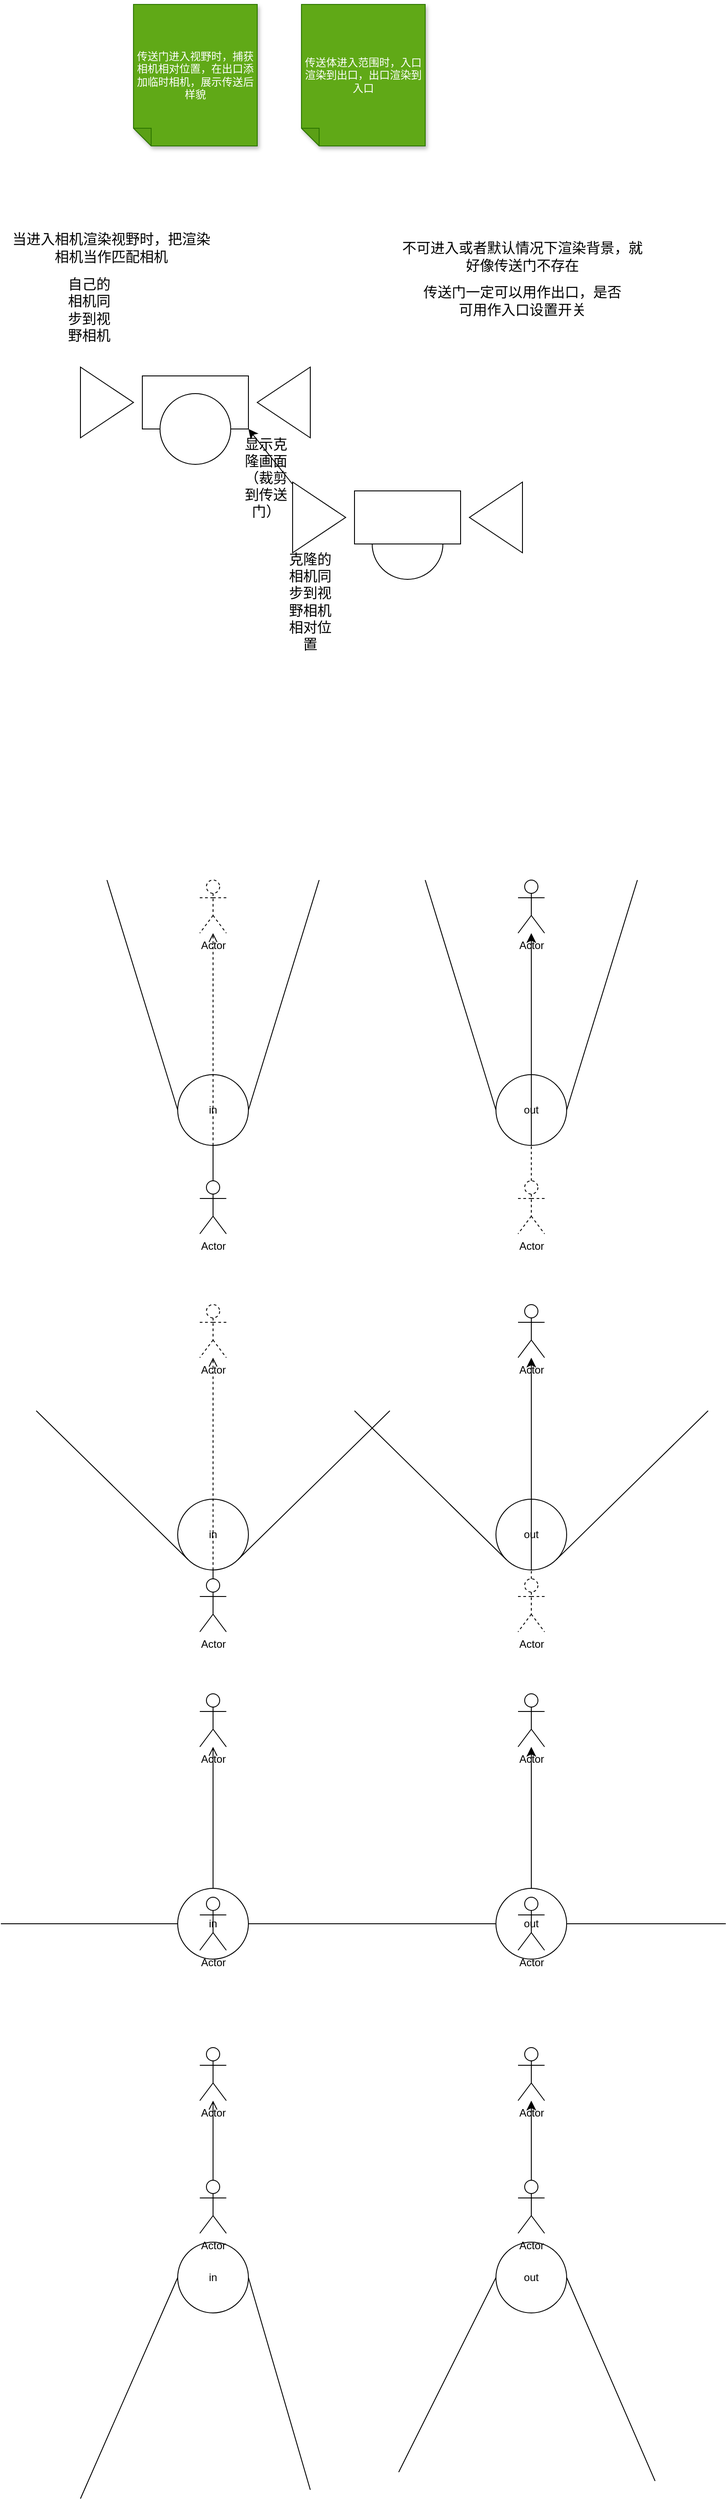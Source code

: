 <mxfile version="26.1.1">
  <diagram id="C5RBs43oDa-KdzZeNtuy" name="Page-1">
    <mxGraphModel dx="2868" dy="1772" grid="1" gridSize="10" guides="1" tooltips="1" connect="1" arrows="1" fold="1" page="1" pageScale="1" pageWidth="827" pageHeight="1169" background="none" math="0" shadow="0">
      <root>
        <mxCell id="WIyWlLk6GJQsqaUBKTNV-0" />
        <mxCell id="WIyWlLk6GJQsqaUBKTNV-1" parent="WIyWlLk6GJQsqaUBKTNV-0" />
        <mxCell id="RU7xWXoFZROZT3w_J7ug-0" value="传送门进入视野时，捕获相机相对位置，在出口添加临时相机，展示传送后样貌" style="shape=note;whiteSpace=wrap;html=1;backgroundOutline=1;darkOpacity=0.05;fillStyle=auto;direction=west;gradientDirection=north;shadow=1;size=20;pointerEvents=1;fillColor=#60a917;fontColor=#ffffff;strokeColor=#2D7600;" parent="WIyWlLk6GJQsqaUBKTNV-1" vertex="1">
          <mxGeometry x="150" y="210" width="140" height="160" as="geometry" />
        </mxCell>
        <mxCell id="lXydgKdb8dQbWVLl66ff-0" value="传送体进入范围时，入口渲染到出口，出口渲染到入口" style="shape=note;whiteSpace=wrap;html=1;backgroundOutline=1;darkOpacity=0.05;fillStyle=auto;direction=west;gradientDirection=north;shadow=1;size=20;pointerEvents=1;fillColor=#60a917;fontColor=#ffffff;strokeColor=#2D7600;" vertex="1" parent="WIyWlLk6GJQsqaUBKTNV-1">
          <mxGeometry x="340" y="210" width="140" height="160" as="geometry" />
        </mxCell>
        <mxCell id="lXydgKdb8dQbWVLl66ff-1" value="" style="whiteSpace=wrap;html=1;" vertex="1" parent="WIyWlLk6GJQsqaUBKTNV-1">
          <mxGeometry x="160" y="630" width="120" height="60" as="geometry" />
        </mxCell>
        <mxCell id="lXydgKdb8dQbWVLl66ff-3" value="" style="ellipse;whiteSpace=wrap;html=1;" vertex="1" parent="WIyWlLk6GJQsqaUBKTNV-1">
          <mxGeometry x="180" y="650" width="80" height="80" as="geometry" />
        </mxCell>
        <mxCell id="lXydgKdb8dQbWVLl66ff-4" value="" style="ellipse;whiteSpace=wrap;html=1;" vertex="1" parent="WIyWlLk6GJQsqaUBKTNV-1">
          <mxGeometry x="420" y="780" width="80" height="80" as="geometry" />
        </mxCell>
        <mxCell id="lXydgKdb8dQbWVLl66ff-2" value="" style="whiteSpace=wrap;html=1;" vertex="1" parent="WIyWlLk6GJQsqaUBKTNV-1">
          <mxGeometry x="400" y="760" width="120" height="60" as="geometry" />
        </mxCell>
        <mxCell id="lXydgKdb8dQbWVLl66ff-5" value="" style="triangle;whiteSpace=wrap;html=1;" vertex="1" parent="WIyWlLk6GJQsqaUBKTNV-1">
          <mxGeometry x="90" y="620" width="60" height="80" as="geometry" />
        </mxCell>
        <mxCell id="lXydgKdb8dQbWVLl66ff-6" value="" style="triangle;whiteSpace=wrap;html=1;" vertex="1" parent="WIyWlLk6GJQsqaUBKTNV-1">
          <mxGeometry x="330" y="750" width="60" height="80" as="geometry" />
        </mxCell>
        <mxCell id="lXydgKdb8dQbWVLl66ff-7" value="" style="triangle;whiteSpace=wrap;html=1;rotation=-180;" vertex="1" parent="WIyWlLk6GJQsqaUBKTNV-1">
          <mxGeometry x="530" y="750" width="60" height="80" as="geometry" />
        </mxCell>
        <mxCell id="lXydgKdb8dQbWVLl66ff-8" value="" style="triangle;whiteSpace=wrap;html=1;rotation=-180;" vertex="1" parent="WIyWlLk6GJQsqaUBKTNV-1">
          <mxGeometry x="290" y="620" width="60" height="80" as="geometry" />
        </mxCell>
        <mxCell id="lXydgKdb8dQbWVLl66ff-10" value="自己的相机同步到视野相机" style="text;strokeColor=none;align=center;fillColor=none;html=1;verticalAlign=middle;whiteSpace=wrap;rounded=0;fontSize=16;" vertex="1" parent="WIyWlLk6GJQsqaUBKTNV-1">
          <mxGeometry x="70" y="540" width="60" height="30" as="geometry" />
        </mxCell>
        <mxCell id="lXydgKdb8dQbWVLl66ff-11" value="克隆的相机同步到视野相机相对位置" style="text;strokeColor=none;align=center;fillColor=none;html=1;verticalAlign=middle;whiteSpace=wrap;rounded=0;fontSize=16;" vertex="1" parent="WIyWlLk6GJQsqaUBKTNV-1">
          <mxGeometry x="320" y="870" width="60" height="30" as="geometry" />
        </mxCell>
        <mxCell id="lXydgKdb8dQbWVLl66ff-12" value="" style="edgeStyle=none;orthogonalLoop=1;jettySize=auto;html=1;rounded=0;fontSize=12;startSize=8;endSize=8;curved=1;entryX=1;entryY=1;entryDx=0;entryDy=0;" edge="1" parent="WIyWlLk6GJQsqaUBKTNV-1" source="lXydgKdb8dQbWVLl66ff-6" target="lXydgKdb8dQbWVLl66ff-1">
          <mxGeometry width="120" relative="1" as="geometry">
            <mxPoint x="190" y="780" as="sourcePoint" />
            <mxPoint x="310" y="780" as="targetPoint" />
            <Array as="points" />
          </mxGeometry>
        </mxCell>
        <mxCell id="lXydgKdb8dQbWVLl66ff-13" value="显示克隆画面（裁剪到传送门）" style="text;strokeColor=none;align=center;fillColor=none;html=1;verticalAlign=middle;whiteSpace=wrap;rounded=0;fontSize=16;" vertex="1" parent="WIyWlLk6GJQsqaUBKTNV-1">
          <mxGeometry x="270" y="730" width="60" height="30" as="geometry" />
        </mxCell>
        <mxCell id="lXydgKdb8dQbWVLl66ff-14" value="当进入相机渲染视野时，把渲染相机当作匹配相机" style="text;strokeColor=none;align=center;fillColor=none;html=1;verticalAlign=middle;whiteSpace=wrap;rounded=0;fontSize=16;" vertex="1" parent="WIyWlLk6GJQsqaUBKTNV-1">
          <mxGeometry x="10" y="470" width="230" height="30" as="geometry" />
        </mxCell>
        <mxCell id="lXydgKdb8dQbWVLl66ff-15" value="不可进入或者默认情况下渲染背景，就好像传送门不存在" style="text;strokeColor=none;align=center;fillColor=none;html=1;verticalAlign=middle;whiteSpace=wrap;rounded=0;fontSize=16;" vertex="1" parent="WIyWlLk6GJQsqaUBKTNV-1">
          <mxGeometry x="450" y="480" width="280" height="30" as="geometry" />
        </mxCell>
        <mxCell id="lXydgKdb8dQbWVLl66ff-16" value="传送门一定可以用作出口，是否可用作入口设置开关" style="text;strokeColor=none;align=center;fillColor=none;html=1;verticalAlign=middle;whiteSpace=wrap;rounded=0;fontSize=16;" vertex="1" parent="WIyWlLk6GJQsqaUBKTNV-1">
          <mxGeometry x="475" y="530" width="230" height="30" as="geometry" />
        </mxCell>
        <mxCell id="lXydgKdb8dQbWVLl66ff-20" value="out" style="ellipse;whiteSpace=wrap;html=1;" vertex="1" parent="WIyWlLk6GJQsqaUBKTNV-1">
          <mxGeometry x="560" y="1420" width="80" height="80" as="geometry" />
        </mxCell>
        <mxCell id="lXydgKdb8dQbWVLl66ff-30" value="" style="endArrow=none;html=1;rounded=0;fontSize=12;startSize=8;endSize=8;curved=1;exitX=1;exitY=0.5;exitDx=0;exitDy=0;" edge="1" parent="WIyWlLk6GJQsqaUBKTNV-1" source="lXydgKdb8dQbWVLl66ff-20">
          <mxGeometry width="50" height="50" relative="1" as="geometry">
            <mxPoint x="680" y="1500" as="sourcePoint" />
            <mxPoint x="720" y="1200" as="targetPoint" />
          </mxGeometry>
        </mxCell>
        <mxCell id="lXydgKdb8dQbWVLl66ff-31" value="" style="endArrow=none;html=1;rounded=0;fontSize=12;startSize=8;endSize=8;curved=1;exitX=0;exitY=0.5;exitDx=0;exitDy=0;" edge="1" parent="WIyWlLk6GJQsqaUBKTNV-1" source="lXydgKdb8dQbWVLl66ff-20">
          <mxGeometry width="50" height="50" relative="1" as="geometry">
            <mxPoint x="520" y="1500" as="sourcePoint" />
            <mxPoint x="480" y="1200" as="targetPoint" />
          </mxGeometry>
        </mxCell>
        <mxCell id="lXydgKdb8dQbWVLl66ff-32" value="" style="endArrow=classic;html=1;rounded=0;fontSize=12;startSize=8;endSize=8;curved=1;exitX=0.5;exitY=0;exitDx=0;exitDy=0;exitPerimeter=0;entryX=0.5;entryY=1;entryDx=0;entryDy=0;" edge="1" parent="WIyWlLk6GJQsqaUBKTNV-1">
          <mxGeometry width="50" height="50" relative="1" as="geometry">
            <mxPoint x="600" y="1500" as="sourcePoint" />
            <mxPoint x="600" y="1260" as="targetPoint" />
          </mxGeometry>
        </mxCell>
        <mxCell id="lXydgKdb8dQbWVLl66ff-33" value="in" style="ellipse;whiteSpace=wrap;html=1;" vertex="1" parent="WIyWlLk6GJQsqaUBKTNV-1">
          <mxGeometry x="200" y="1420" width="80" height="80" as="geometry" />
        </mxCell>
        <mxCell id="lXydgKdb8dQbWVLl66ff-34" value="Actor" style="shape=umlActor;verticalLabelPosition=bottom;verticalAlign=top;html=1;outlineConnect=0;" vertex="1" parent="WIyWlLk6GJQsqaUBKTNV-1">
          <mxGeometry x="225" y="1540" width="30" height="60" as="geometry" />
        </mxCell>
        <mxCell id="lXydgKdb8dQbWVLl66ff-35" value="" style="endArrow=none;html=1;rounded=0;fontSize=12;startSize=8;endSize=8;curved=1;exitX=0.5;exitY=0;exitDx=0;exitDy=0;exitPerimeter=0;entryX=0.5;entryY=1;entryDx=0;entryDy=0;strokeColor=default;startFill=0;" edge="1" source="lXydgKdb8dQbWVLl66ff-34" target="lXydgKdb8dQbWVLl66ff-33" parent="WIyWlLk6GJQsqaUBKTNV-1">
          <mxGeometry width="50" height="50" relative="1" as="geometry">
            <mxPoint x="480" y="1690" as="sourcePoint" />
            <mxPoint x="530" y="1640" as="targetPoint" />
          </mxGeometry>
        </mxCell>
        <mxCell id="lXydgKdb8dQbWVLl66ff-36" value="" style="endArrow=none;html=1;rounded=0;fontSize=12;startSize=8;endSize=8;curved=1;exitX=1;exitY=0.5;exitDx=0;exitDy=0;" edge="1" parent="WIyWlLk6GJQsqaUBKTNV-1" source="lXydgKdb8dQbWVLl66ff-33">
          <mxGeometry width="50" height="50" relative="1" as="geometry">
            <mxPoint x="280" y="1540" as="sourcePoint" />
            <mxPoint x="360" y="1200" as="targetPoint" />
          </mxGeometry>
        </mxCell>
        <mxCell id="lXydgKdb8dQbWVLl66ff-37" value="" style="endArrow=none;html=1;rounded=0;fontSize=12;startSize=8;endSize=8;curved=1;exitX=0;exitY=0.5;exitDx=0;exitDy=0;" edge="1" parent="WIyWlLk6GJQsqaUBKTNV-1" source="lXydgKdb8dQbWVLl66ff-33">
          <mxGeometry width="50" height="50" relative="1" as="geometry">
            <mxPoint x="200" y="1540" as="sourcePoint" />
            <mxPoint x="120" y="1200" as="targetPoint" />
          </mxGeometry>
        </mxCell>
        <mxCell id="lXydgKdb8dQbWVLl66ff-38" value="Actor" style="shape=umlActor;verticalLabelPosition=bottom;verticalAlign=top;html=1;outlineConnect=0;" vertex="1" parent="WIyWlLk6GJQsqaUBKTNV-1">
          <mxGeometry x="585" y="1200" width="30" height="60" as="geometry" />
        </mxCell>
        <mxCell id="lXydgKdb8dQbWVLl66ff-39" value="" style="endArrow=open;html=1;rounded=0;fontSize=12;startSize=8;endSize=8;curved=1;exitX=0.5;exitY=0;exitDx=0;exitDy=0;exitPerimeter=0;entryX=0.5;entryY=1;entryDx=0;entryDy=0;dashed=1;endFill=0;" edge="1" parent="WIyWlLk6GJQsqaUBKTNV-1">
          <mxGeometry width="50" height="50" relative="1" as="geometry">
            <mxPoint x="240" y="1500" as="sourcePoint" />
            <mxPoint x="240" y="1260" as="targetPoint" />
          </mxGeometry>
        </mxCell>
        <mxCell id="lXydgKdb8dQbWVLl66ff-40" value="Actor" style="shape=umlActor;verticalLabelPosition=bottom;verticalAlign=top;html=1;outlineConnect=0;dashed=1;" vertex="1" parent="WIyWlLk6GJQsqaUBKTNV-1">
          <mxGeometry x="225" y="1200" width="30" height="60" as="geometry" />
        </mxCell>
        <mxCell id="lXydgKdb8dQbWVLl66ff-41" value="Actor" style="shape=umlActor;verticalLabelPosition=bottom;verticalAlign=top;html=1;outlineConnect=0;dashed=1;" vertex="1" parent="WIyWlLk6GJQsqaUBKTNV-1">
          <mxGeometry x="585" y="1540" width="30" height="60" as="geometry" />
        </mxCell>
        <mxCell id="lXydgKdb8dQbWVLl66ff-42" value="" style="endArrow=none;html=1;rounded=0;fontSize=12;startSize=8;endSize=8;curved=1;exitX=0.5;exitY=0;exitDx=0;exitDy=0;exitPerimeter=0;entryX=0.5;entryY=1;entryDx=0;entryDy=0;strokeColor=default;startFill=0;dashed=1;" edge="1" source="lXydgKdb8dQbWVLl66ff-41" parent="WIyWlLk6GJQsqaUBKTNV-1">
          <mxGeometry width="50" height="50" relative="1" as="geometry">
            <mxPoint x="840" y="1690" as="sourcePoint" />
            <mxPoint x="600" y="1500" as="targetPoint" />
          </mxGeometry>
        </mxCell>
        <mxCell id="lXydgKdb8dQbWVLl66ff-43" value="out" style="ellipse;whiteSpace=wrap;html=1;" vertex="1" parent="WIyWlLk6GJQsqaUBKTNV-1">
          <mxGeometry x="560" y="1900" width="80" height="80" as="geometry" />
        </mxCell>
        <mxCell id="lXydgKdb8dQbWVLl66ff-44" value="" style="endArrow=none;html=1;rounded=0;fontSize=12;startSize=8;endSize=8;curved=1;exitX=1;exitY=1;exitDx=0;exitDy=0;" edge="1" source="lXydgKdb8dQbWVLl66ff-43" parent="WIyWlLk6GJQsqaUBKTNV-1">
          <mxGeometry width="50" height="50" relative="1" as="geometry">
            <mxPoint x="680" y="1980" as="sourcePoint" />
            <mxPoint x="800" y="1800" as="targetPoint" />
          </mxGeometry>
        </mxCell>
        <mxCell id="lXydgKdb8dQbWVLl66ff-45" value="" style="endArrow=none;html=1;rounded=0;fontSize=12;startSize=8;endSize=8;curved=1;exitX=0;exitY=1;exitDx=0;exitDy=0;" edge="1" source="lXydgKdb8dQbWVLl66ff-43" parent="WIyWlLk6GJQsqaUBKTNV-1">
          <mxGeometry width="50" height="50" relative="1" as="geometry">
            <mxPoint x="520" y="1980" as="sourcePoint" />
            <mxPoint x="400" y="1800" as="targetPoint" />
          </mxGeometry>
        </mxCell>
        <mxCell id="lXydgKdb8dQbWVLl66ff-46" value="" style="endArrow=classic;html=1;rounded=0;fontSize=12;startSize=8;endSize=8;curved=1;exitX=0.5;exitY=0;exitDx=0;exitDy=0;exitPerimeter=0;entryX=0.5;entryY=1;entryDx=0;entryDy=0;" edge="1" parent="WIyWlLk6GJQsqaUBKTNV-1">
          <mxGeometry width="50" height="50" relative="1" as="geometry">
            <mxPoint x="600" y="1980" as="sourcePoint" />
            <mxPoint x="600" y="1740" as="targetPoint" />
          </mxGeometry>
        </mxCell>
        <mxCell id="lXydgKdb8dQbWVLl66ff-47" value="in" style="ellipse;whiteSpace=wrap;html=1;" vertex="1" parent="WIyWlLk6GJQsqaUBKTNV-1">
          <mxGeometry x="200" y="1900" width="80" height="80" as="geometry" />
        </mxCell>
        <mxCell id="lXydgKdb8dQbWVLl66ff-48" value="Actor" style="shape=umlActor;verticalLabelPosition=bottom;verticalAlign=top;html=1;outlineConnect=0;" vertex="1" parent="WIyWlLk6GJQsqaUBKTNV-1">
          <mxGeometry x="225" y="1990" width="30" height="60" as="geometry" />
        </mxCell>
        <mxCell id="lXydgKdb8dQbWVLl66ff-49" value="" style="endArrow=none;html=1;rounded=0;fontSize=12;startSize=8;endSize=8;curved=1;exitX=0.5;exitY=0;exitDx=0;exitDy=0;exitPerimeter=0;entryX=0.5;entryY=1;entryDx=0;entryDy=0;strokeColor=default;startFill=0;" edge="1" source="lXydgKdb8dQbWVLl66ff-48" target="lXydgKdb8dQbWVLl66ff-47" parent="WIyWlLk6GJQsqaUBKTNV-1">
          <mxGeometry width="50" height="50" relative="1" as="geometry">
            <mxPoint x="480" y="2170" as="sourcePoint" />
            <mxPoint x="530" y="2120" as="targetPoint" />
          </mxGeometry>
        </mxCell>
        <mxCell id="lXydgKdb8dQbWVLl66ff-50" value="" style="endArrow=none;html=1;rounded=0;fontSize=12;startSize=8;endSize=8;curved=1;exitX=1;exitY=1;exitDx=0;exitDy=0;" edge="1" source="lXydgKdb8dQbWVLl66ff-47" parent="WIyWlLk6GJQsqaUBKTNV-1">
          <mxGeometry width="50" height="50" relative="1" as="geometry">
            <mxPoint x="280" y="2020" as="sourcePoint" />
            <mxPoint x="440" y="1800" as="targetPoint" />
          </mxGeometry>
        </mxCell>
        <mxCell id="lXydgKdb8dQbWVLl66ff-51" value="" style="endArrow=none;html=1;rounded=0;fontSize=12;startSize=8;endSize=8;curved=1;exitX=0;exitY=1;exitDx=0;exitDy=0;" edge="1" source="lXydgKdb8dQbWVLl66ff-47" parent="WIyWlLk6GJQsqaUBKTNV-1">
          <mxGeometry width="50" height="50" relative="1" as="geometry">
            <mxPoint x="200" y="2020" as="sourcePoint" />
            <mxPoint x="40" y="1800" as="targetPoint" />
          </mxGeometry>
        </mxCell>
        <mxCell id="lXydgKdb8dQbWVLl66ff-52" value="Actor" style="shape=umlActor;verticalLabelPosition=bottom;verticalAlign=top;html=1;outlineConnect=0;" vertex="1" parent="WIyWlLk6GJQsqaUBKTNV-1">
          <mxGeometry x="585" y="1680" width="30" height="60" as="geometry" />
        </mxCell>
        <mxCell id="lXydgKdb8dQbWVLl66ff-53" value="" style="endArrow=open;html=1;rounded=0;fontSize=12;startSize=8;endSize=8;curved=1;exitX=0.5;exitY=0;exitDx=0;exitDy=0;exitPerimeter=0;entryX=0.5;entryY=1;entryDx=0;entryDy=0;dashed=1;endFill=0;" edge="1" parent="WIyWlLk6GJQsqaUBKTNV-1">
          <mxGeometry width="50" height="50" relative="1" as="geometry">
            <mxPoint x="240" y="1980" as="sourcePoint" />
            <mxPoint x="240" y="1740" as="targetPoint" />
          </mxGeometry>
        </mxCell>
        <mxCell id="lXydgKdb8dQbWVLl66ff-54" value="Actor" style="shape=umlActor;verticalLabelPosition=bottom;verticalAlign=top;html=1;outlineConnect=0;dashed=1;" vertex="1" parent="WIyWlLk6GJQsqaUBKTNV-1">
          <mxGeometry x="225" y="1680" width="30" height="60" as="geometry" />
        </mxCell>
        <mxCell id="lXydgKdb8dQbWVLl66ff-55" value="Actor" style="shape=umlActor;verticalLabelPosition=bottom;verticalAlign=top;html=1;outlineConnect=0;dashed=1;" vertex="1" parent="WIyWlLk6GJQsqaUBKTNV-1">
          <mxGeometry x="585" y="1990" width="30" height="60" as="geometry" />
        </mxCell>
        <mxCell id="lXydgKdb8dQbWVLl66ff-56" value="" style="endArrow=none;html=1;rounded=0;fontSize=12;startSize=8;endSize=8;curved=1;exitX=0.5;exitY=0;exitDx=0;exitDy=0;exitPerimeter=0;entryX=0.5;entryY=1;entryDx=0;entryDy=0;strokeColor=default;startFill=0;dashed=1;" edge="1" source="lXydgKdb8dQbWVLl66ff-55" parent="WIyWlLk6GJQsqaUBKTNV-1">
          <mxGeometry width="50" height="50" relative="1" as="geometry">
            <mxPoint x="840" y="2170" as="sourcePoint" />
            <mxPoint x="600" y="1980" as="targetPoint" />
          </mxGeometry>
        </mxCell>
        <mxCell id="lXydgKdb8dQbWVLl66ff-58" value="" style="endArrow=none;html=1;rounded=0;fontSize=12;startSize=8;endSize=8;curved=1;exitX=1;exitY=0.5;exitDx=0;exitDy=0;" edge="1" source="lXydgKdb8dQbWVLl66ff-66" parent="WIyWlLk6GJQsqaUBKTNV-1">
          <mxGeometry width="50" height="50" relative="1" as="geometry">
            <mxPoint x="680" y="2420" as="sourcePoint" />
            <mxPoint x="820" y="2380" as="targetPoint" />
          </mxGeometry>
        </mxCell>
        <mxCell id="lXydgKdb8dQbWVLl66ff-59" value="" style="endArrow=none;html=1;rounded=0;fontSize=12;startSize=8;endSize=8;curved=1;exitX=0;exitY=0.5;exitDx=0;exitDy=0;" edge="1" source="lXydgKdb8dQbWVLl66ff-66" parent="WIyWlLk6GJQsqaUBKTNV-1">
          <mxGeometry width="50" height="50" relative="1" as="geometry">
            <mxPoint x="520" y="2420" as="sourcePoint" />
            <mxPoint x="360" y="2380" as="targetPoint" />
          </mxGeometry>
        </mxCell>
        <mxCell id="lXydgKdb8dQbWVLl66ff-60" value="" style="endArrow=classic;html=1;rounded=0;fontSize=12;startSize=8;endSize=8;curved=1;exitX=0.5;exitY=0;exitDx=0;exitDy=0;exitPerimeter=0;entryX=0.5;entryY=1;entryDx=0;entryDy=0;" edge="1" parent="WIyWlLk6GJQsqaUBKTNV-1">
          <mxGeometry width="50" height="50" relative="1" as="geometry">
            <mxPoint x="600" y="2420" as="sourcePoint" />
            <mxPoint x="600" y="2180" as="targetPoint" />
          </mxGeometry>
        </mxCell>
        <mxCell id="lXydgKdb8dQbWVLl66ff-61" value="" style="endArrow=none;html=1;rounded=0;fontSize=12;startSize=8;endSize=8;curved=1;exitX=0.5;exitY=0;exitDx=0;exitDy=0;exitPerimeter=0;entryX=0.5;entryY=1;entryDx=0;entryDy=0;strokeColor=default;startFill=0;" edge="1" source="lXydgKdb8dQbWVLl66ff-68" target="lXydgKdb8dQbWVLl66ff-67" parent="WIyWlLk6GJQsqaUBKTNV-1">
          <mxGeometry width="50" height="50" relative="1" as="geometry">
            <mxPoint x="480" y="2610" as="sourcePoint" />
            <mxPoint x="530" y="2560" as="targetPoint" />
          </mxGeometry>
        </mxCell>
        <mxCell id="lXydgKdb8dQbWVLl66ff-62" value="" style="endArrow=none;html=1;rounded=0;fontSize=12;startSize=8;endSize=8;curved=1;exitX=1;exitY=0.5;exitDx=0;exitDy=0;" edge="1" source="lXydgKdb8dQbWVLl66ff-67" parent="WIyWlLk6GJQsqaUBKTNV-1">
          <mxGeometry width="50" height="50" relative="1" as="geometry">
            <mxPoint x="280" y="2460" as="sourcePoint" />
            <mxPoint x="480" y="2380" as="targetPoint" />
          </mxGeometry>
        </mxCell>
        <mxCell id="lXydgKdb8dQbWVLl66ff-63" value="" style="endArrow=none;html=1;rounded=0;fontSize=12;startSize=8;endSize=8;curved=1;exitX=0;exitY=0.5;exitDx=0;exitDy=0;" edge="1" source="lXydgKdb8dQbWVLl66ff-67" parent="WIyWlLk6GJQsqaUBKTNV-1">
          <mxGeometry width="50" height="50" relative="1" as="geometry">
            <mxPoint x="200" y="2460" as="sourcePoint" />
            <mxPoint y="2380" as="targetPoint" />
          </mxGeometry>
        </mxCell>
        <mxCell id="lXydgKdb8dQbWVLl66ff-64" value="" style="endArrow=open;html=1;rounded=0;fontSize=12;startSize=8;endSize=8;curved=1;exitX=0.5;exitY=0;exitDx=0;exitDy=0;exitPerimeter=0;entryX=0.5;entryY=1;entryDx=0;entryDy=0;endFill=0;" edge="1" parent="WIyWlLk6GJQsqaUBKTNV-1">
          <mxGeometry width="50" height="50" relative="1" as="geometry">
            <mxPoint x="240" y="2420" as="sourcePoint" />
            <mxPoint x="240" y="2180" as="targetPoint" />
          </mxGeometry>
        </mxCell>
        <mxCell id="lXydgKdb8dQbWVLl66ff-65" value="" style="endArrow=none;html=1;rounded=0;fontSize=12;startSize=8;endSize=8;curved=1;exitX=0.5;exitY=0;exitDx=0;exitDy=0;exitPerimeter=0;entryX=0.5;entryY=1;entryDx=0;entryDy=0;strokeColor=default;startFill=0;dashed=1;" edge="1" source="lXydgKdb8dQbWVLl66ff-71" parent="WIyWlLk6GJQsqaUBKTNV-1">
          <mxGeometry width="50" height="50" relative="1" as="geometry">
            <mxPoint x="840" y="2610" as="sourcePoint" />
            <mxPoint x="600" y="2420" as="targetPoint" />
          </mxGeometry>
        </mxCell>
        <mxCell id="lXydgKdb8dQbWVLl66ff-66" value="out" style="ellipse;whiteSpace=wrap;html=1;" vertex="1" parent="WIyWlLk6GJQsqaUBKTNV-1">
          <mxGeometry x="560" y="2340" width="80" height="80" as="geometry" />
        </mxCell>
        <mxCell id="lXydgKdb8dQbWVLl66ff-67" value="in" style="ellipse;whiteSpace=wrap;html=1;" vertex="1" parent="WIyWlLk6GJQsqaUBKTNV-1">
          <mxGeometry x="200" y="2340" width="80" height="80" as="geometry" />
        </mxCell>
        <mxCell id="lXydgKdb8dQbWVLl66ff-68" value="Actor" style="shape=umlActor;verticalLabelPosition=bottom;verticalAlign=top;html=1;outlineConnect=0;" vertex="1" parent="WIyWlLk6GJQsqaUBKTNV-1">
          <mxGeometry x="225" y="2350" width="30" height="60" as="geometry" />
        </mxCell>
        <mxCell id="lXydgKdb8dQbWVLl66ff-69" value="Actor" style="shape=umlActor;verticalLabelPosition=bottom;verticalAlign=top;html=1;outlineConnect=0;" vertex="1" parent="WIyWlLk6GJQsqaUBKTNV-1">
          <mxGeometry x="585" y="2120" width="30" height="60" as="geometry" />
        </mxCell>
        <mxCell id="lXydgKdb8dQbWVLl66ff-70" value="Actor" style="shape=umlActor;verticalLabelPosition=bottom;verticalAlign=top;html=1;outlineConnect=0;" vertex="1" parent="WIyWlLk6GJQsqaUBKTNV-1">
          <mxGeometry x="225" y="2120" width="30" height="60" as="geometry" />
        </mxCell>
        <mxCell id="lXydgKdb8dQbWVLl66ff-71" value="Actor" style="shape=umlActor;verticalLabelPosition=bottom;verticalAlign=top;html=1;outlineConnect=0;" vertex="1" parent="WIyWlLk6GJQsqaUBKTNV-1">
          <mxGeometry x="585" y="2350" width="30" height="60" as="geometry" />
        </mxCell>
        <mxCell id="lXydgKdb8dQbWVLl66ff-72" value="" style="endArrow=none;html=1;rounded=0;fontSize=12;startSize=8;endSize=8;curved=1;exitX=1;exitY=0.5;exitDx=0;exitDy=0;" edge="1" source="lXydgKdb8dQbWVLl66ff-80" parent="WIyWlLk6GJQsqaUBKTNV-1">
          <mxGeometry width="50" height="50" relative="1" as="geometry">
            <mxPoint x="680" y="2820" as="sourcePoint" />
            <mxPoint x="740" y="3010" as="targetPoint" />
          </mxGeometry>
        </mxCell>
        <mxCell id="lXydgKdb8dQbWVLl66ff-73" value="" style="endArrow=none;html=1;rounded=0;fontSize=12;startSize=8;endSize=8;curved=1;exitX=0;exitY=0.5;exitDx=0;exitDy=0;" edge="1" source="lXydgKdb8dQbWVLl66ff-80" parent="WIyWlLk6GJQsqaUBKTNV-1">
          <mxGeometry width="50" height="50" relative="1" as="geometry">
            <mxPoint x="520" y="2820" as="sourcePoint" />
            <mxPoint x="450" y="3000" as="targetPoint" />
          </mxGeometry>
        </mxCell>
        <mxCell id="lXydgKdb8dQbWVLl66ff-74" value="" style="endArrow=classic;html=1;rounded=0;fontSize=12;startSize=8;endSize=8;curved=1;entryX=0.5;entryY=1;entryDx=0;entryDy=0;" edge="1" parent="WIyWlLk6GJQsqaUBKTNV-1" source="lXydgKdb8dQbWVLl66ff-85">
          <mxGeometry width="50" height="50" relative="1" as="geometry">
            <mxPoint x="600" y="2820" as="sourcePoint" />
            <mxPoint x="600" y="2580" as="targetPoint" />
          </mxGeometry>
        </mxCell>
        <mxCell id="lXydgKdb8dQbWVLl66ff-76" value="" style="endArrow=none;html=1;rounded=0;fontSize=12;startSize=8;endSize=8;curved=1;exitX=1;exitY=0.5;exitDx=0;exitDy=0;" edge="1" source="lXydgKdb8dQbWVLl66ff-81" parent="WIyWlLk6GJQsqaUBKTNV-1">
          <mxGeometry width="50" height="50" relative="1" as="geometry">
            <mxPoint x="280" y="2860" as="sourcePoint" />
            <mxPoint x="350" y="3020" as="targetPoint" />
          </mxGeometry>
        </mxCell>
        <mxCell id="lXydgKdb8dQbWVLl66ff-77" value="" style="endArrow=none;html=1;rounded=0;fontSize=12;startSize=8;endSize=8;curved=1;exitX=0;exitY=0.5;exitDx=0;exitDy=0;" edge="1" source="lXydgKdb8dQbWVLl66ff-81" parent="WIyWlLk6GJQsqaUBKTNV-1">
          <mxGeometry width="50" height="50" relative="1" as="geometry">
            <mxPoint x="200" y="2860" as="sourcePoint" />
            <mxPoint x="90" y="3030" as="targetPoint" />
          </mxGeometry>
        </mxCell>
        <mxCell id="lXydgKdb8dQbWVLl66ff-78" value="" style="endArrow=open;html=1;rounded=0;fontSize=12;startSize=8;endSize=8;curved=1;entryX=0.5;entryY=1;entryDx=0;entryDy=0;endFill=0;" edge="1" parent="WIyWlLk6GJQsqaUBKTNV-1" source="lXydgKdb8dQbWVLl66ff-82">
          <mxGeometry width="50" height="50" relative="1" as="geometry">
            <mxPoint x="240" y="2820" as="sourcePoint" />
            <mxPoint x="240" y="2580" as="targetPoint" />
          </mxGeometry>
        </mxCell>
        <mxCell id="lXydgKdb8dQbWVLl66ff-80" value="out" style="ellipse;whiteSpace=wrap;html=1;" vertex="1" parent="WIyWlLk6GJQsqaUBKTNV-1">
          <mxGeometry x="560" y="2740" width="80" height="80" as="geometry" />
        </mxCell>
        <mxCell id="lXydgKdb8dQbWVLl66ff-81" value="in" style="ellipse;whiteSpace=wrap;html=1;" vertex="1" parent="WIyWlLk6GJQsqaUBKTNV-1">
          <mxGeometry x="200" y="2740" width="80" height="80" as="geometry" />
        </mxCell>
        <mxCell id="lXydgKdb8dQbWVLl66ff-82" value="Actor" style="shape=umlActor;verticalLabelPosition=bottom;verticalAlign=top;html=1;outlineConnect=0;" vertex="1" parent="WIyWlLk6GJQsqaUBKTNV-1">
          <mxGeometry x="225" y="2670" width="30" height="60" as="geometry" />
        </mxCell>
        <mxCell id="lXydgKdb8dQbWVLl66ff-83" value="Actor" style="shape=umlActor;verticalLabelPosition=bottom;verticalAlign=top;html=1;outlineConnect=0;" vertex="1" parent="WIyWlLk6GJQsqaUBKTNV-1">
          <mxGeometry x="585" y="2520" width="30" height="60" as="geometry" />
        </mxCell>
        <mxCell id="lXydgKdb8dQbWVLl66ff-84" value="Actor" style="shape=umlActor;verticalLabelPosition=bottom;verticalAlign=top;html=1;outlineConnect=0;" vertex="1" parent="WIyWlLk6GJQsqaUBKTNV-1">
          <mxGeometry x="225" y="2520" width="30" height="60" as="geometry" />
        </mxCell>
        <mxCell id="lXydgKdb8dQbWVLl66ff-85" value="Actor" style="shape=umlActor;verticalLabelPosition=bottom;verticalAlign=top;html=1;outlineConnect=0;" vertex="1" parent="WIyWlLk6GJQsqaUBKTNV-1">
          <mxGeometry x="585" y="2670" width="30" height="60" as="geometry" />
        </mxCell>
      </root>
    </mxGraphModel>
  </diagram>
</mxfile>
